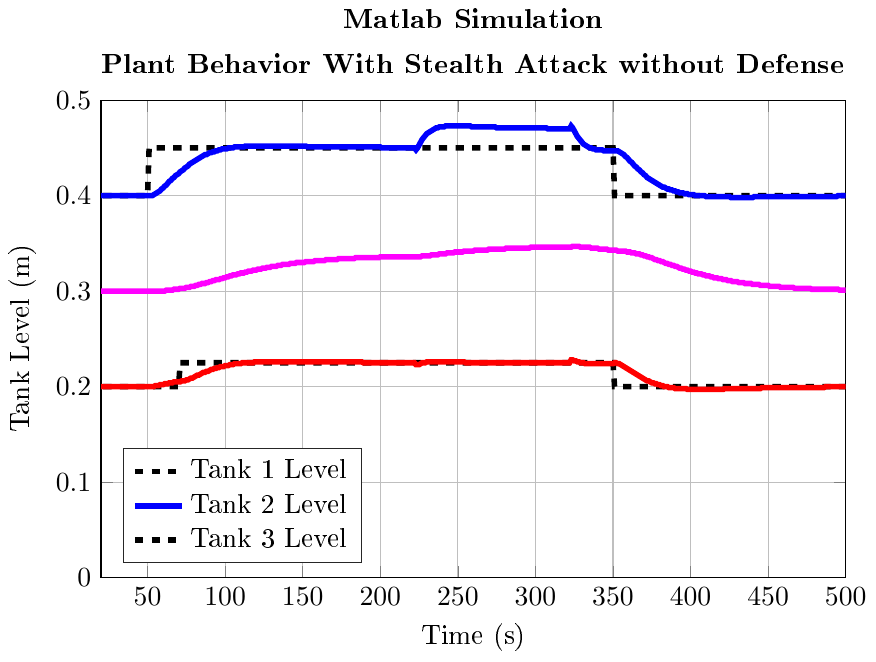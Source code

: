 % This file was created by matlab2tikz.
%
\documentclass[tikz]{standalone}
\usepackage[T1]{fontenc}
\usepackage[utf8]{inputenc}
\usepackage{pgfplots}
\usepackage{grffile}
\pgfplotsset{compat=newest}
\usetikzlibrary{plotmarks}
\usepgfplotslibrary{patchplots}
\usepackage{amsmath}

\begin{document}
\definecolor{mycolor1}{rgb}{1.0,0.0,1.0}%
%
\begin{tikzpicture}

\begin{axis}[%
width=0.78\columnwidth,
height=0.5\columnwidth,
at={(0\columnwidth,0\columnwidth)},
scale only axis,
xmin=20,
xmax=500,
xlabel={Time (s)},
xmajorgrids,
ymin=0,
ymax=0.5,
ylabel={Tank Level (m)},
ymajorgrids,
axis background/.style={fill=white},
title style={font=\bfseries,align=center},
title={Matlab Simulation\\[1ex]Plant Behavior With Stealth Attack without Defense},
legend style={at={(0.03,0.03)},anchor=south west,legend cell align=left,align=left,draw=white!15!black}
]
\addplot [color=black,dashed,line width=2.0pt]
  table[row sep=crcr]{%
0	0.4\\
1	0.4\\
2	0.4\\
3	0.4\\
4	0.4\\
5	0.4\\
6	0.4\\
7	0.4\\
8	0.4\\
9	0.4\\
10	0.4\\
11	0.4\\
12	0.4\\
13	0.4\\
14	0.4\\
15	0.4\\
16	0.4\\
17	0.4\\
18	0.4\\
19	0.4\\
20	0.4\\
21	0.4\\
22	0.4\\
23	0.4\\
24	0.4\\
25	0.4\\
26	0.4\\
27	0.4\\
28	0.4\\
29	0.4\\
30	0.4\\
31	0.4\\
32	0.4\\
33	0.4\\
34	0.4\\
35	0.4\\
36	0.4\\
37	0.4\\
38	0.4\\
39	0.4\\
40	0.4\\
41	0.4\\
42	0.4\\
43	0.4\\
44	0.4\\
45	0.4\\
46	0.4\\
47	0.4\\
48	0.4\\
49	0.4\\
50	0.4\\
51	0.45\\
52	0.45\\
53	0.45\\
54	0.45\\
55	0.45\\
56	0.45\\
57	0.45\\
58	0.45\\
59	0.45\\
60	0.45\\
61	0.45\\
62	0.45\\
63	0.45\\
64	0.45\\
65	0.45\\
66	0.45\\
67	0.45\\
68	0.45\\
69	0.45\\
70	0.45\\
71	0.45\\
72	0.45\\
73	0.45\\
74	0.45\\
75	0.45\\
76	0.45\\
77	0.45\\
78	0.45\\
79	0.45\\
80	0.45\\
81	0.45\\
82	0.45\\
83	0.45\\
84	0.45\\
85	0.45\\
86	0.45\\
87	0.45\\
88	0.45\\
89	0.45\\
90	0.45\\
91	0.45\\
92	0.45\\
93	0.45\\
94	0.45\\
95	0.45\\
96	0.45\\
97	0.45\\
98	0.45\\
99	0.45\\
100	0.45\\
101	0.45\\
102	0.45\\
103	0.45\\
104	0.45\\
105	0.45\\
106	0.45\\
107	0.45\\
108	0.45\\
109	0.45\\
110	0.45\\
111	0.45\\
112	0.45\\
113	0.45\\
114	0.45\\
115	0.45\\
116	0.45\\
117	0.45\\
118	0.45\\
119	0.45\\
120	0.45\\
121	0.45\\
122	0.45\\
123	0.45\\
124	0.45\\
125	0.45\\
126	0.45\\
127	0.45\\
128	0.45\\
129	0.45\\
130	0.45\\
131	0.45\\
132	0.45\\
133	0.45\\
134	0.45\\
135	0.45\\
136	0.45\\
137	0.45\\
138	0.45\\
139	0.45\\
140	0.45\\
141	0.45\\
142	0.45\\
143	0.45\\
144	0.45\\
145	0.45\\
146	0.45\\
147	0.45\\
148	0.45\\
149	0.45\\
150	0.45\\
151	0.45\\
152	0.45\\
153	0.45\\
154	0.45\\
155	0.45\\
156	0.45\\
157	0.45\\
158	0.45\\
159	0.45\\
160	0.45\\
161	0.45\\
162	0.45\\
163	0.45\\
164	0.45\\
165	0.45\\
166	0.45\\
167	0.45\\
168	0.45\\
169	0.45\\
170	0.45\\
171	0.45\\
172	0.45\\
173	0.45\\
174	0.45\\
175	0.45\\
176	0.45\\
177	0.45\\
178	0.45\\
179	0.45\\
180	0.45\\
181	0.45\\
182	0.45\\
183	0.45\\
184	0.45\\
185	0.45\\
186	0.45\\
187	0.45\\
188	0.45\\
189	0.45\\
190	0.45\\
191	0.45\\
192	0.45\\
193	0.45\\
194	0.45\\
195	0.45\\
196	0.45\\
197	0.45\\
198	0.45\\
199	0.45\\
200	0.45\\
201	0.45\\
202	0.45\\
203	0.45\\
204	0.45\\
205	0.45\\
206	0.45\\
207	0.45\\
208	0.45\\
209	0.45\\
210	0.45\\
211	0.45\\
212	0.45\\
213	0.45\\
214	0.45\\
215	0.45\\
216	0.45\\
217	0.45\\
218	0.45\\
219	0.45\\
220	0.45\\
221	0.45\\
222	0.45\\
223	0.45\\
224	0.45\\
225	0.45\\
226	0.45\\
227	0.45\\
228	0.45\\
229	0.45\\
230	0.45\\
231	0.45\\
232	0.45\\
233	0.45\\
234	0.45\\
235	0.45\\
236	0.45\\
237	0.45\\
238	0.45\\
239	0.45\\
240	0.45\\
241	0.45\\
242	0.45\\
243	0.45\\
244	0.45\\
245	0.45\\
246	0.45\\
247	0.45\\
248	0.45\\
249	0.45\\
250	0.45\\
251	0.45\\
252	0.45\\
253	0.45\\
254	0.45\\
255	0.45\\
256	0.45\\
257	0.45\\
258	0.45\\
259	0.45\\
260	0.45\\
261	0.45\\
262	0.45\\
263	0.45\\
264	0.45\\
265	0.45\\
266	0.45\\
267	0.45\\
268	0.45\\
269	0.45\\
270	0.45\\
271	0.45\\
272	0.45\\
273	0.45\\
274	0.45\\
275	0.45\\
276	0.45\\
277	0.45\\
278	0.45\\
279	0.45\\
280	0.45\\
281	0.45\\
282	0.45\\
283	0.45\\
284	0.45\\
285	0.45\\
286	0.45\\
287	0.45\\
288	0.45\\
289	0.45\\
290	0.45\\
291	0.45\\
292	0.45\\
293	0.45\\
294	0.45\\
295	0.45\\
296	0.45\\
297	0.45\\
298	0.45\\
299	0.45\\
300	0.45\\
301	0.45\\
302	0.45\\
303	0.45\\
304	0.45\\
305	0.45\\
306	0.45\\
307	0.45\\
308	0.45\\
309	0.45\\
310	0.45\\
311	0.45\\
312	0.45\\
313	0.45\\
314	0.45\\
315	0.45\\
316	0.45\\
317	0.45\\
318	0.45\\
319	0.45\\
320	0.45\\
321	0.45\\
322	0.45\\
323	0.45\\
324	0.45\\
325	0.45\\
326	0.45\\
327	0.45\\
328	0.45\\
329	0.45\\
330	0.45\\
331	0.45\\
332	0.45\\
333	0.45\\
334	0.45\\
335	0.45\\
336	0.45\\
337	0.45\\
338	0.45\\
339	0.45\\
340	0.45\\
341	0.45\\
342	0.45\\
343	0.45\\
344	0.45\\
345	0.45\\
346	0.45\\
347	0.45\\
348	0.45\\
349	0.45\\
350	0.45\\
351	0.4\\
352	0.4\\
353	0.4\\
354	0.4\\
355	0.4\\
356	0.4\\
357	0.4\\
358	0.4\\
359	0.4\\
360	0.4\\
361	0.4\\
362	0.4\\
363	0.4\\
364	0.4\\
365	0.4\\
366	0.4\\
367	0.4\\
368	0.4\\
369	0.4\\
370	0.4\\
371	0.4\\
372	0.4\\
373	0.4\\
374	0.4\\
375	0.4\\
376	0.4\\
377	0.4\\
378	0.4\\
379	0.4\\
380	0.4\\
381	0.4\\
382	0.4\\
383	0.4\\
384	0.4\\
385	0.4\\
386	0.4\\
387	0.4\\
388	0.4\\
389	0.4\\
390	0.4\\
391	0.4\\
392	0.4\\
393	0.4\\
394	0.4\\
395	0.4\\
396	0.4\\
397	0.4\\
398	0.4\\
399	0.4\\
400	0.4\\
401	0.4\\
402	0.4\\
403	0.4\\
404	0.4\\
405	0.4\\
406	0.4\\
407	0.4\\
408	0.4\\
409	0.4\\
410	0.4\\
411	0.4\\
412	0.4\\
413	0.4\\
414	0.4\\
415	0.4\\
416	0.4\\
417	0.4\\
418	0.4\\
419	0.4\\
420	0.4\\
421	0.4\\
422	0.4\\
423	0.4\\
424	0.4\\
425	0.4\\
426	0.4\\
427	0.4\\
428	0.4\\
429	0.4\\
430	0.4\\
431	0.4\\
432	0.4\\
433	0.4\\
434	0.4\\
435	0.4\\
436	0.4\\
437	0.4\\
438	0.4\\
439	0.4\\
440	0.4\\
441	0.4\\
442	0.4\\
443	0.4\\
444	0.4\\
445	0.4\\
446	0.4\\
447	0.4\\
448	0.4\\
449	0.4\\
450	0.4\\
451	0.4\\
452	0.4\\
453	0.4\\
454	0.4\\
455	0.4\\
456	0.4\\
457	0.4\\
458	0.4\\
459	0.4\\
460	0.4\\
461	0.4\\
462	0.4\\
463	0.4\\
464	0.4\\
465	0.4\\
466	0.4\\
467	0.4\\
468	0.4\\
469	0.4\\
470	0.4\\
471	0.4\\
472	0.4\\
473	0.4\\
474	0.4\\
475	0.4\\
476	0.4\\
477	0.4\\
478	0.4\\
479	0.4\\
480	0.4\\
481	0.4\\
482	0.4\\
483	0.4\\
484	0.4\\
485	0.4\\
486	0.4\\
487	0.4\\
488	0.4\\
489	0.4\\
490	0.4\\
491	0.4\\
492	0.4\\
493	0.4\\
494	0.4\\
495	0.4\\
496	0.4\\
497	0.4\\
498	0.4\\
499	0.4\\
500	0.4\\
};
\addlegendentry{Tank 1 Level};

\addplot [color=blue,solid,line width=2.0pt]
  table[row sep=crcr]{%
0	0.4\\
1	0.4\\
2	0.4\\
3	0.4\\
4	0.4\\
5	0.4\\
6	0.4\\
7	0.4\\
8	0.4\\
9	0.4\\
10	0.4\\
11	0.4\\
12	0.4\\
13	0.4\\
14	0.4\\
15	0.4\\
16	0.4\\
17	0.4\\
18	0.4\\
19	0.4\\
20	0.4\\
21	0.4\\
22	0.4\\
23	0.4\\
24	0.4\\
25	0.4\\
26	0.4\\
27	0.4\\
28	0.4\\
29	0.4\\
30	0.4\\
31	0.4\\
32	0.4\\
33	0.4\\
34	0.4\\
35	0.4\\
36	0.4\\
37	0.4\\
38	0.4\\
39	0.4\\
40	0.4\\
41	0.4\\
42	0.4\\
43	0.4\\
44	0.4\\
45	0.4\\
46	0.4\\
47	0.4\\
48	0.4\\
49	0.4\\
50	0.4\\
51	0.4\\
52	0.4\\
53	0.4\\
54	0.401\\
55	0.402\\
56	0.403\\
57	0.404\\
58	0.405\\
59	0.407\\
60	0.408\\
61	0.41\\
62	0.411\\
63	0.413\\
64	0.415\\
65	0.416\\
66	0.418\\
67	0.419\\
68	0.421\\
69	0.422\\
70	0.423\\
71	0.425\\
72	0.426\\
73	0.427\\
74	0.429\\
75	0.43\\
76	0.431\\
77	0.433\\
78	0.434\\
79	0.435\\
80	0.436\\
81	0.437\\
82	0.438\\
83	0.439\\
84	0.44\\
85	0.441\\
86	0.442\\
87	0.443\\
88	0.443\\
89	0.444\\
90	0.445\\
91	0.445\\
92	0.446\\
93	0.446\\
94	0.447\\
95	0.447\\
96	0.448\\
97	0.448\\
98	0.449\\
99	0.449\\
100	0.449\\
101	0.449\\
102	0.45\\
103	0.45\\
104	0.45\\
105	0.45\\
106	0.451\\
107	0.451\\
108	0.451\\
109	0.451\\
110	0.451\\
111	0.451\\
112	0.451\\
113	0.452\\
114	0.452\\
115	0.452\\
116	0.452\\
117	0.452\\
118	0.452\\
119	0.452\\
120	0.452\\
121	0.452\\
122	0.452\\
123	0.452\\
124	0.452\\
125	0.452\\
126	0.452\\
127	0.452\\
128	0.452\\
129	0.452\\
130	0.452\\
131	0.452\\
132	0.452\\
133	0.452\\
134	0.452\\
135	0.452\\
136	0.452\\
137	0.452\\
138	0.452\\
139	0.452\\
140	0.452\\
141	0.452\\
142	0.452\\
143	0.452\\
144	0.452\\
145	0.452\\
146	0.452\\
147	0.452\\
148	0.452\\
149	0.452\\
150	0.452\\
151	0.452\\
152	0.452\\
153	0.451\\
154	0.451\\
155	0.451\\
156	0.451\\
157	0.451\\
158	0.451\\
159	0.451\\
160	0.451\\
161	0.451\\
162	0.451\\
163	0.451\\
164	0.451\\
165	0.451\\
166	0.451\\
167	0.451\\
168	0.451\\
169	0.451\\
170	0.451\\
171	0.451\\
172	0.451\\
173	0.451\\
174	0.451\\
175	0.451\\
176	0.451\\
177	0.451\\
178	0.451\\
179	0.451\\
180	0.451\\
181	0.451\\
182	0.451\\
183	0.451\\
184	0.451\\
185	0.451\\
186	0.451\\
187	0.451\\
188	0.451\\
189	0.451\\
190	0.451\\
191	0.451\\
192	0.451\\
193	0.451\\
194	0.451\\
195	0.451\\
196	0.451\\
197	0.451\\
198	0.451\\
199	0.451\\
200	0.451\\
201	0.45\\
202	0.45\\
203	0.45\\
204	0.45\\
205	0.45\\
206	0.45\\
207	0.45\\
208	0.45\\
209	0.45\\
210	0.45\\
211	0.45\\
212	0.45\\
213	0.45\\
214	0.45\\
215	0.45\\
216	0.45\\
217	0.45\\
218	0.45\\
219	0.45\\
220	0.45\\
221	0.45\\
222	0.45\\
223	0.448\\
224	0.45\\
225	0.453\\
226	0.456\\
227	0.459\\
228	0.461\\
229	0.463\\
230	0.465\\
231	0.466\\
232	0.467\\
233	0.468\\
234	0.469\\
235	0.47\\
236	0.471\\
237	0.471\\
238	0.472\\
239	0.472\\
240	0.472\\
241	0.472\\
242	0.473\\
243	0.473\\
244	0.473\\
245	0.473\\
246	0.473\\
247	0.473\\
248	0.473\\
249	0.473\\
250	0.473\\
251	0.473\\
252	0.473\\
253	0.473\\
254	0.473\\
255	0.473\\
256	0.473\\
257	0.473\\
258	0.473\\
259	0.472\\
260	0.472\\
261	0.472\\
262	0.472\\
263	0.472\\
264	0.472\\
265	0.472\\
266	0.472\\
267	0.472\\
268	0.472\\
269	0.472\\
270	0.472\\
271	0.472\\
272	0.472\\
273	0.472\\
274	0.472\\
275	0.471\\
276	0.471\\
277	0.471\\
278	0.471\\
279	0.471\\
280	0.471\\
281	0.471\\
282	0.471\\
283	0.471\\
284	0.471\\
285	0.471\\
286	0.471\\
287	0.471\\
288	0.471\\
289	0.471\\
290	0.471\\
291	0.471\\
292	0.471\\
293	0.471\\
294	0.471\\
295	0.471\\
296	0.471\\
297	0.471\\
298	0.471\\
299	0.471\\
300	0.471\\
301	0.471\\
302	0.471\\
303	0.471\\
304	0.471\\
305	0.471\\
306	0.471\\
307	0.471\\
308	0.47\\
309	0.47\\
310	0.47\\
311	0.47\\
312	0.47\\
313	0.47\\
314	0.47\\
315	0.47\\
316	0.47\\
317	0.47\\
318	0.47\\
319	0.47\\
320	0.47\\
321	0.47\\
322	0.47\\
323	0.473\\
324	0.471\\
325	0.468\\
326	0.465\\
327	0.462\\
328	0.46\\
329	0.458\\
330	0.456\\
331	0.454\\
332	0.453\\
333	0.452\\
334	0.451\\
335	0.45\\
336	0.45\\
337	0.449\\
338	0.449\\
339	0.448\\
340	0.448\\
341	0.448\\
342	0.448\\
343	0.448\\
344	0.447\\
345	0.447\\
346	0.447\\
347	0.447\\
348	0.447\\
349	0.447\\
350	0.447\\
351	0.447\\
352	0.447\\
353	0.447\\
354	0.446\\
355	0.445\\
356	0.444\\
357	0.443\\
358	0.441\\
359	0.44\\
360	0.438\\
361	0.436\\
362	0.435\\
363	0.433\\
364	0.431\\
365	0.43\\
366	0.428\\
367	0.427\\
368	0.425\\
369	0.424\\
370	0.422\\
371	0.421\\
372	0.419\\
373	0.418\\
374	0.417\\
375	0.416\\
376	0.415\\
377	0.414\\
378	0.413\\
379	0.412\\
380	0.411\\
381	0.41\\
382	0.409\\
383	0.409\\
384	0.408\\
385	0.407\\
386	0.407\\
387	0.406\\
388	0.406\\
389	0.405\\
390	0.405\\
391	0.404\\
392	0.404\\
393	0.403\\
394	0.403\\
395	0.403\\
396	0.402\\
397	0.402\\
398	0.402\\
399	0.401\\
400	0.401\\
401	0.401\\
402	0.401\\
403	0.4\\
404	0.4\\
405	0.4\\
406	0.4\\
407	0.4\\
408	0.4\\
409	0.4\\
410	0.399\\
411	0.399\\
412	0.399\\
413	0.399\\
414	0.399\\
415	0.399\\
416	0.399\\
417	0.399\\
418	0.399\\
419	0.399\\
420	0.399\\
421	0.399\\
422	0.399\\
423	0.399\\
424	0.399\\
425	0.399\\
426	0.398\\
427	0.398\\
428	0.398\\
429	0.398\\
430	0.398\\
431	0.398\\
432	0.398\\
433	0.398\\
434	0.398\\
435	0.398\\
436	0.398\\
437	0.398\\
438	0.398\\
439	0.398\\
440	0.398\\
441	0.399\\
442	0.399\\
443	0.399\\
444	0.399\\
445	0.399\\
446	0.399\\
447	0.399\\
448	0.399\\
449	0.399\\
450	0.399\\
451	0.399\\
452	0.399\\
453	0.399\\
454	0.399\\
455	0.399\\
456	0.399\\
457	0.399\\
458	0.399\\
459	0.399\\
460	0.399\\
461	0.399\\
462	0.399\\
463	0.399\\
464	0.399\\
465	0.399\\
466	0.399\\
467	0.399\\
468	0.399\\
469	0.399\\
470	0.399\\
471	0.399\\
472	0.399\\
473	0.399\\
474	0.399\\
475	0.399\\
476	0.399\\
477	0.399\\
478	0.399\\
479	0.399\\
480	0.399\\
481	0.399\\
482	0.399\\
483	0.399\\
484	0.399\\
485	0.399\\
486	0.399\\
487	0.399\\
488	0.399\\
489	0.399\\
490	0.399\\
491	0.399\\
492	0.399\\
493	0.399\\
494	0.399\\
495	0.4\\
496	0.4\\
497	0.4\\
498	0.4\\
499	0.4\\
500	0.4\\
};
\addlegendentry{Tank 2 Level};

\addplot [color=black,dashed,line width=2.0pt]
  table[row sep=crcr]{%
0	0.2\\
1	0.2\\
2	0.2\\
3	0.2\\
4	0.2\\
5	0.2\\
6	0.2\\
7	0.2\\
8	0.2\\
9	0.2\\
10	0.2\\
11	0.2\\
12	0.2\\
13	0.2\\
14	0.2\\
15	0.2\\
16	0.2\\
17	0.2\\
18	0.2\\
19	0.2\\
20	0.2\\
21	0.2\\
22	0.2\\
23	0.2\\
24	0.2\\
25	0.2\\
26	0.2\\
27	0.2\\
28	0.2\\
29	0.2\\
30	0.2\\
31	0.2\\
32	0.2\\
33	0.2\\
34	0.2\\
35	0.2\\
36	0.2\\
37	0.2\\
38	0.2\\
39	0.2\\
40	0.2\\
41	0.2\\
42	0.2\\
43	0.2\\
44	0.2\\
45	0.2\\
46	0.2\\
47	0.2\\
48	0.2\\
49	0.2\\
50	0.2\\
51	0.2\\
52	0.2\\
53	0.2\\
54	0.2\\
55	0.2\\
56	0.2\\
57	0.2\\
58	0.2\\
59	0.2\\
60	0.2\\
61	0.2\\
62	0.2\\
63	0.2\\
64	0.2\\
65	0.2\\
66	0.2\\
67	0.2\\
68	0.2\\
69	0.2\\
70	0.2\\
71	0.225\\
72	0.225\\
73	0.225\\
74	0.225\\
75	0.225\\
76	0.225\\
77	0.225\\
78	0.225\\
79	0.225\\
80	0.225\\
81	0.225\\
82	0.225\\
83	0.225\\
84	0.225\\
85	0.225\\
86	0.225\\
87	0.225\\
88	0.225\\
89	0.225\\
90	0.225\\
91	0.225\\
92	0.225\\
93	0.225\\
94	0.225\\
95	0.225\\
96	0.225\\
97	0.225\\
98	0.225\\
99	0.225\\
100	0.225\\
101	0.225\\
102	0.225\\
103	0.225\\
104	0.225\\
105	0.225\\
106	0.225\\
107	0.225\\
108	0.225\\
109	0.225\\
110	0.225\\
111	0.225\\
112	0.225\\
113	0.225\\
114	0.225\\
115	0.225\\
116	0.225\\
117	0.225\\
118	0.225\\
119	0.225\\
120	0.225\\
121	0.225\\
122	0.225\\
123	0.225\\
124	0.225\\
125	0.225\\
126	0.225\\
127	0.225\\
128	0.225\\
129	0.225\\
130	0.225\\
131	0.225\\
132	0.225\\
133	0.225\\
134	0.225\\
135	0.225\\
136	0.225\\
137	0.225\\
138	0.225\\
139	0.225\\
140	0.225\\
141	0.225\\
142	0.225\\
143	0.225\\
144	0.225\\
145	0.225\\
146	0.225\\
147	0.225\\
148	0.225\\
149	0.225\\
150	0.225\\
151	0.225\\
152	0.225\\
153	0.225\\
154	0.225\\
155	0.225\\
156	0.225\\
157	0.225\\
158	0.225\\
159	0.225\\
160	0.225\\
161	0.225\\
162	0.225\\
163	0.225\\
164	0.225\\
165	0.225\\
166	0.225\\
167	0.225\\
168	0.225\\
169	0.225\\
170	0.225\\
171	0.225\\
172	0.225\\
173	0.225\\
174	0.225\\
175	0.225\\
176	0.225\\
177	0.225\\
178	0.225\\
179	0.225\\
180	0.225\\
181	0.225\\
182	0.225\\
183	0.225\\
184	0.225\\
185	0.225\\
186	0.225\\
187	0.225\\
188	0.225\\
189	0.225\\
190	0.225\\
191	0.225\\
192	0.225\\
193	0.225\\
194	0.225\\
195	0.225\\
196	0.225\\
197	0.225\\
198	0.225\\
199	0.225\\
200	0.225\\
201	0.225\\
202	0.225\\
203	0.225\\
204	0.225\\
205	0.225\\
206	0.225\\
207	0.225\\
208	0.225\\
209	0.225\\
210	0.225\\
211	0.225\\
212	0.225\\
213	0.225\\
214	0.225\\
215	0.225\\
216	0.225\\
217	0.225\\
218	0.225\\
219	0.225\\
220	0.225\\
221	0.225\\
222	0.225\\
223	0.225\\
224	0.225\\
225	0.225\\
226	0.225\\
227	0.225\\
228	0.225\\
229	0.225\\
230	0.225\\
231	0.225\\
232	0.225\\
233	0.225\\
234	0.225\\
235	0.225\\
236	0.225\\
237	0.225\\
238	0.225\\
239	0.225\\
240	0.225\\
241	0.225\\
242	0.225\\
243	0.225\\
244	0.225\\
245	0.225\\
246	0.225\\
247	0.225\\
248	0.225\\
249	0.225\\
250	0.225\\
251	0.225\\
252	0.225\\
253	0.225\\
254	0.225\\
255	0.225\\
256	0.225\\
257	0.225\\
258	0.225\\
259	0.225\\
260	0.225\\
261	0.225\\
262	0.225\\
263	0.225\\
264	0.225\\
265	0.225\\
266	0.225\\
267	0.225\\
268	0.225\\
269	0.225\\
270	0.225\\
271	0.225\\
272	0.225\\
273	0.225\\
274	0.225\\
275	0.225\\
276	0.225\\
277	0.225\\
278	0.225\\
279	0.225\\
280	0.225\\
281	0.225\\
282	0.225\\
283	0.225\\
284	0.225\\
285	0.225\\
286	0.225\\
287	0.225\\
288	0.225\\
289	0.225\\
290	0.225\\
291	0.225\\
292	0.225\\
293	0.225\\
294	0.225\\
295	0.225\\
296	0.225\\
297	0.225\\
298	0.225\\
299	0.225\\
300	0.225\\
301	0.225\\
302	0.225\\
303	0.225\\
304	0.225\\
305	0.225\\
306	0.225\\
307	0.225\\
308	0.225\\
309	0.225\\
310	0.225\\
311	0.225\\
312	0.225\\
313	0.225\\
314	0.225\\
315	0.225\\
316	0.225\\
317	0.225\\
318	0.225\\
319	0.225\\
320	0.225\\
321	0.225\\
322	0.225\\
323	0.225\\
324	0.225\\
325	0.225\\
326	0.225\\
327	0.225\\
328	0.225\\
329	0.225\\
330	0.225\\
331	0.225\\
332	0.225\\
333	0.225\\
334	0.225\\
335	0.225\\
336	0.225\\
337	0.225\\
338	0.225\\
339	0.225\\
340	0.225\\
341	0.225\\
342	0.225\\
343	0.225\\
344	0.225\\
345	0.225\\
346	0.225\\
347	0.225\\
348	0.225\\
349	0.225\\
350	0.225\\
351	0.2\\
352	0.2\\
353	0.2\\
354	0.2\\
355	0.2\\
356	0.2\\
357	0.2\\
358	0.2\\
359	0.2\\
360	0.2\\
361	0.2\\
362	0.2\\
363	0.2\\
364	0.2\\
365	0.2\\
366	0.2\\
367	0.2\\
368	0.2\\
369	0.2\\
370	0.2\\
371	0.2\\
372	0.2\\
373	0.2\\
374	0.2\\
375	0.2\\
376	0.2\\
377	0.2\\
378	0.2\\
379	0.2\\
380	0.2\\
381	0.2\\
382	0.2\\
383	0.2\\
384	0.2\\
385	0.2\\
386	0.2\\
387	0.2\\
388	0.2\\
389	0.2\\
390	0.2\\
391	0.2\\
392	0.2\\
393	0.2\\
394	0.2\\
395	0.2\\
396	0.2\\
397	0.2\\
398	0.2\\
399	0.2\\
400	0.2\\
401	0.2\\
402	0.2\\
403	0.2\\
404	0.2\\
405	0.2\\
406	0.2\\
407	0.2\\
408	0.2\\
409	0.2\\
410	0.2\\
411	0.2\\
412	0.2\\
413	0.2\\
414	0.2\\
415	0.2\\
416	0.2\\
417	0.2\\
418	0.2\\
419	0.2\\
420	0.2\\
421	0.2\\
422	0.2\\
423	0.2\\
424	0.2\\
425	0.2\\
426	0.2\\
427	0.2\\
428	0.2\\
429	0.2\\
430	0.2\\
431	0.2\\
432	0.2\\
433	0.2\\
434	0.2\\
435	0.2\\
436	0.2\\
437	0.2\\
438	0.2\\
439	0.2\\
440	0.2\\
441	0.2\\
442	0.2\\
443	0.2\\
444	0.2\\
445	0.2\\
446	0.2\\
447	0.2\\
448	0.2\\
449	0.2\\
450	0.2\\
451	0.2\\
452	0.2\\
453	0.2\\
454	0.2\\
455	0.2\\
456	0.2\\
457	0.2\\
458	0.2\\
459	0.2\\
460	0.2\\
461	0.2\\
462	0.2\\
463	0.2\\
464	0.2\\
465	0.2\\
466	0.2\\
467	0.2\\
468	0.2\\
469	0.2\\
470	0.2\\
471	0.2\\
472	0.2\\
473	0.2\\
474	0.2\\
475	0.2\\
476	0.2\\
477	0.2\\
478	0.2\\
479	0.2\\
480	0.2\\
481	0.2\\
482	0.2\\
483	0.2\\
484	0.2\\
485	0.2\\
486	0.2\\
487	0.2\\
488	0.2\\
489	0.2\\
490	0.2\\
491	0.2\\
492	0.2\\
493	0.2\\
494	0.2\\
495	0.2\\
496	0.2\\
497	0.2\\
498	0.2\\
499	0.2\\
500	0.2\\
};
\addlegendentry{Tank 3 Level};

\addplot [color=red,solid,line width=2.0pt,forget plot]
  table[row sep=crcr]{%
0	0.2\\
1	0.2\\
2	0.2\\
3	0.2\\
4	0.2\\
5	0.2\\
6	0.2\\
7	0.2\\
8	0.2\\
9	0.2\\
10	0.2\\
11	0.2\\
12	0.2\\
13	0.2\\
14	0.2\\
15	0.2\\
16	0.2\\
17	0.2\\
18	0.2\\
19	0.2\\
20	0.2\\
21	0.2\\
22	0.2\\
23	0.2\\
24	0.2\\
25	0.2\\
26	0.2\\
27	0.2\\
28	0.2\\
29	0.2\\
30	0.2\\
31	0.2\\
32	0.2\\
33	0.2\\
34	0.2\\
35	0.2\\
36	0.2\\
37	0.2\\
38	0.2\\
39	0.2\\
40	0.2\\
41	0.2\\
42	0.2\\
43	0.2\\
44	0.2\\
45	0.2\\
46	0.2\\
47	0.2\\
48	0.2\\
49	0.2\\
50	0.2\\
51	0.2\\
52	0.2\\
53	0.2\\
54	0.2\\
55	0.201\\
56	0.201\\
57	0.201\\
58	0.202\\
59	0.202\\
60	0.202\\
61	0.203\\
62	0.203\\
63	0.203\\
64	0.204\\
65	0.204\\
66	0.204\\
67	0.205\\
68	0.205\\
69	0.205\\
70	0.205\\
71	0.205\\
72	0.206\\
73	0.206\\
74	0.206\\
75	0.207\\
76	0.207\\
77	0.208\\
78	0.209\\
79	0.209\\
80	0.21\\
81	0.211\\
82	0.212\\
83	0.212\\
84	0.213\\
85	0.214\\
86	0.215\\
87	0.215\\
88	0.216\\
89	0.216\\
90	0.217\\
91	0.218\\
92	0.218\\
93	0.219\\
94	0.219\\
95	0.22\\
96	0.22\\
97	0.221\\
98	0.221\\
99	0.221\\
100	0.222\\
101	0.222\\
102	0.222\\
103	0.223\\
104	0.223\\
105	0.223\\
106	0.224\\
107	0.224\\
108	0.224\\
109	0.224\\
110	0.224\\
111	0.225\\
112	0.225\\
113	0.225\\
114	0.225\\
115	0.225\\
116	0.225\\
117	0.225\\
118	0.225\\
119	0.226\\
120	0.226\\
121	0.226\\
122	0.226\\
123	0.226\\
124	0.226\\
125	0.226\\
126	0.226\\
127	0.226\\
128	0.226\\
129	0.226\\
130	0.226\\
131	0.226\\
132	0.226\\
133	0.226\\
134	0.226\\
135	0.226\\
136	0.226\\
137	0.226\\
138	0.226\\
139	0.226\\
140	0.226\\
141	0.226\\
142	0.226\\
143	0.226\\
144	0.226\\
145	0.226\\
146	0.226\\
147	0.226\\
148	0.226\\
149	0.226\\
150	0.226\\
151	0.226\\
152	0.226\\
153	0.226\\
154	0.226\\
155	0.226\\
156	0.226\\
157	0.226\\
158	0.226\\
159	0.226\\
160	0.226\\
161	0.226\\
162	0.226\\
163	0.226\\
164	0.226\\
165	0.226\\
166	0.226\\
167	0.226\\
168	0.226\\
169	0.226\\
170	0.226\\
171	0.226\\
172	0.226\\
173	0.226\\
174	0.226\\
175	0.226\\
176	0.226\\
177	0.226\\
178	0.226\\
179	0.226\\
180	0.226\\
181	0.226\\
182	0.226\\
183	0.226\\
184	0.226\\
185	0.226\\
186	0.226\\
187	0.226\\
188	0.226\\
189	0.225\\
190	0.225\\
191	0.225\\
192	0.225\\
193	0.225\\
194	0.225\\
195	0.225\\
196	0.225\\
197	0.225\\
198	0.225\\
199	0.225\\
200	0.225\\
201	0.225\\
202	0.225\\
203	0.225\\
204	0.225\\
205	0.225\\
206	0.225\\
207	0.225\\
208	0.225\\
209	0.225\\
210	0.225\\
211	0.225\\
212	0.225\\
213	0.225\\
214	0.225\\
215	0.225\\
216	0.225\\
217	0.225\\
218	0.225\\
219	0.225\\
220	0.225\\
221	0.225\\
222	0.225\\
223	0.223\\
224	0.223\\
225	0.223\\
226	0.224\\
227	0.225\\
228	0.225\\
229	0.225\\
230	0.226\\
231	0.226\\
232	0.226\\
233	0.226\\
234	0.226\\
235	0.226\\
236	0.226\\
237	0.226\\
238	0.226\\
239	0.226\\
240	0.226\\
241	0.226\\
242	0.226\\
243	0.226\\
244	0.226\\
245	0.226\\
246	0.226\\
247	0.226\\
248	0.226\\
249	0.226\\
250	0.226\\
251	0.226\\
252	0.226\\
253	0.226\\
254	0.226\\
255	0.225\\
256	0.225\\
257	0.225\\
258	0.225\\
259	0.225\\
260	0.225\\
261	0.225\\
262	0.225\\
263	0.225\\
264	0.225\\
265	0.225\\
266	0.225\\
267	0.225\\
268	0.225\\
269	0.225\\
270	0.225\\
271	0.225\\
272	0.225\\
273	0.225\\
274	0.225\\
275	0.225\\
276	0.225\\
277	0.225\\
278	0.225\\
279	0.225\\
280	0.225\\
281	0.225\\
282	0.225\\
283	0.225\\
284	0.225\\
285	0.225\\
286	0.225\\
287	0.225\\
288	0.225\\
289	0.225\\
290	0.225\\
291	0.225\\
292	0.225\\
293	0.225\\
294	0.225\\
295	0.225\\
296	0.225\\
297	0.225\\
298	0.225\\
299	0.225\\
300	0.225\\
301	0.225\\
302	0.225\\
303	0.225\\
304	0.225\\
305	0.225\\
306	0.225\\
307	0.225\\
308	0.225\\
309	0.225\\
310	0.225\\
311	0.225\\
312	0.225\\
313	0.225\\
314	0.225\\
315	0.225\\
316	0.225\\
317	0.225\\
318	0.225\\
319	0.225\\
320	0.225\\
321	0.225\\
322	0.225\\
323	0.228\\
324	0.228\\
325	0.227\\
326	0.227\\
327	0.226\\
328	0.226\\
329	0.225\\
330	0.225\\
331	0.225\\
332	0.224\\
333	0.224\\
334	0.224\\
335	0.224\\
336	0.224\\
337	0.224\\
338	0.224\\
339	0.224\\
340	0.224\\
341	0.224\\
342	0.224\\
343	0.224\\
344	0.224\\
345	0.224\\
346	0.224\\
347	0.224\\
348	0.224\\
349	0.224\\
350	0.224\\
351	0.225\\
352	0.225\\
353	0.224\\
354	0.224\\
355	0.223\\
356	0.222\\
357	0.221\\
358	0.22\\
359	0.219\\
360	0.218\\
361	0.217\\
362	0.216\\
363	0.215\\
364	0.214\\
365	0.213\\
366	0.212\\
367	0.211\\
368	0.21\\
369	0.209\\
370	0.208\\
371	0.207\\
372	0.206\\
373	0.206\\
374	0.205\\
375	0.204\\
376	0.204\\
377	0.203\\
378	0.203\\
379	0.202\\
380	0.202\\
381	0.201\\
382	0.201\\
383	0.2\\
384	0.2\\
385	0.2\\
386	0.199\\
387	0.199\\
388	0.199\\
389	0.199\\
390	0.198\\
391	0.198\\
392	0.198\\
393	0.198\\
394	0.198\\
395	0.198\\
396	0.198\\
397	0.198\\
398	0.197\\
399	0.197\\
400	0.197\\
401	0.197\\
402	0.197\\
403	0.197\\
404	0.197\\
405	0.197\\
406	0.197\\
407	0.197\\
408	0.197\\
409	0.197\\
410	0.197\\
411	0.197\\
412	0.197\\
413	0.197\\
414	0.197\\
415	0.197\\
416	0.197\\
417	0.197\\
418	0.197\\
419	0.197\\
420	0.197\\
421	0.197\\
422	0.198\\
423	0.198\\
424	0.198\\
425	0.198\\
426	0.198\\
427	0.198\\
428	0.198\\
429	0.198\\
430	0.198\\
431	0.198\\
432	0.198\\
433	0.198\\
434	0.198\\
435	0.198\\
436	0.198\\
437	0.198\\
438	0.198\\
439	0.198\\
440	0.198\\
441	0.198\\
442	0.198\\
443	0.198\\
444	0.198\\
445	0.198\\
446	0.199\\
447	0.199\\
448	0.199\\
449	0.199\\
450	0.199\\
451	0.199\\
452	0.199\\
453	0.199\\
454	0.199\\
455	0.199\\
456	0.199\\
457	0.199\\
458	0.199\\
459	0.199\\
460	0.199\\
461	0.199\\
462	0.199\\
463	0.199\\
464	0.199\\
465	0.199\\
466	0.199\\
467	0.199\\
468	0.199\\
469	0.199\\
470	0.199\\
471	0.199\\
472	0.199\\
473	0.199\\
474	0.199\\
475	0.199\\
476	0.199\\
477	0.199\\
478	0.199\\
479	0.199\\
480	0.199\\
481	0.199\\
482	0.199\\
483	0.199\\
484	0.199\\
485	0.199\\
486	0.199\\
487	0.2\\
488	0.2\\
489	0.2\\
490	0.2\\
491	0.2\\
492	0.2\\
493	0.2\\
494	0.2\\
495	0.2\\
496	0.2\\
497	0.2\\
498	0.2\\
499	0.2\\
500	0.2\\
};
\addplot [color=mycolor1,solid,line width=2.0pt,forget plot]
  table[row sep=crcr]{%
0	0.3\\
1	0.3\\
2	0.3\\
3	0.3\\
4	0.3\\
5	0.3\\
6	0.3\\
7	0.3\\
8	0.3\\
9	0.3\\
10	0.3\\
11	0.3\\
12	0.3\\
13	0.3\\
14	0.3\\
15	0.3\\
16	0.3\\
17	0.3\\
18	0.3\\
19	0.3\\
20	0.3\\
21	0.3\\
22	0.3\\
23	0.3\\
24	0.3\\
25	0.3\\
26	0.3\\
27	0.3\\
28	0.3\\
29	0.3\\
30	0.3\\
31	0.3\\
32	0.3\\
33	0.3\\
34	0.3\\
35	0.3\\
36	0.3\\
37	0.3\\
38	0.3\\
39	0.3\\
40	0.3\\
41	0.3\\
42	0.3\\
43	0.3\\
44	0.3\\
45	0.3\\
46	0.3\\
47	0.3\\
48	0.3\\
49	0.3\\
50	0.3\\
51	0.3\\
52	0.3\\
53	0.3\\
54	0.3\\
55	0.3\\
56	0.3\\
57	0.3\\
58	0.3\\
59	0.3\\
60	0.3\\
61	0.3\\
62	0.301\\
63	0.301\\
64	0.301\\
65	0.301\\
66	0.301\\
67	0.302\\
68	0.302\\
69	0.302\\
70	0.302\\
71	0.303\\
72	0.303\\
73	0.303\\
74	0.303\\
75	0.304\\
76	0.304\\
77	0.304\\
78	0.305\\
79	0.305\\
80	0.305\\
81	0.306\\
82	0.306\\
83	0.307\\
84	0.307\\
85	0.308\\
86	0.308\\
87	0.308\\
88	0.309\\
89	0.309\\
90	0.31\\
91	0.31\\
92	0.311\\
93	0.311\\
94	0.312\\
95	0.312\\
96	0.312\\
97	0.313\\
98	0.313\\
99	0.314\\
100	0.314\\
101	0.315\\
102	0.315\\
103	0.316\\
104	0.316\\
105	0.317\\
106	0.317\\
107	0.317\\
108	0.318\\
109	0.318\\
110	0.319\\
111	0.319\\
112	0.319\\
113	0.32\\
114	0.32\\
115	0.321\\
116	0.321\\
117	0.321\\
118	0.322\\
119	0.322\\
120	0.322\\
121	0.323\\
122	0.323\\
123	0.323\\
124	0.324\\
125	0.324\\
126	0.324\\
127	0.325\\
128	0.325\\
129	0.325\\
130	0.326\\
131	0.326\\
132	0.326\\
133	0.326\\
134	0.327\\
135	0.327\\
136	0.327\\
137	0.328\\
138	0.328\\
139	0.328\\
140	0.328\\
141	0.328\\
142	0.329\\
143	0.329\\
144	0.329\\
145	0.329\\
146	0.33\\
147	0.33\\
148	0.33\\
149	0.33\\
150	0.33\\
151	0.33\\
152	0.331\\
153	0.331\\
154	0.331\\
155	0.331\\
156	0.331\\
157	0.331\\
158	0.332\\
159	0.332\\
160	0.332\\
161	0.332\\
162	0.332\\
163	0.332\\
164	0.332\\
165	0.333\\
166	0.333\\
167	0.333\\
168	0.333\\
169	0.333\\
170	0.333\\
171	0.333\\
172	0.333\\
173	0.334\\
174	0.334\\
175	0.334\\
176	0.334\\
177	0.334\\
178	0.334\\
179	0.334\\
180	0.334\\
181	0.334\\
182	0.334\\
183	0.334\\
184	0.335\\
185	0.335\\
186	0.335\\
187	0.335\\
188	0.335\\
189	0.335\\
190	0.335\\
191	0.335\\
192	0.335\\
193	0.335\\
194	0.335\\
195	0.335\\
196	0.335\\
197	0.335\\
198	0.335\\
199	0.335\\
200	0.336\\
201	0.336\\
202	0.336\\
203	0.336\\
204	0.336\\
205	0.336\\
206	0.336\\
207	0.336\\
208	0.336\\
209	0.336\\
210	0.336\\
211	0.336\\
212	0.336\\
213	0.336\\
214	0.336\\
215	0.336\\
216	0.336\\
217	0.336\\
218	0.336\\
219	0.336\\
220	0.336\\
221	0.336\\
222	0.336\\
223	0.336\\
224	0.336\\
225	0.336\\
226	0.336\\
227	0.337\\
228	0.337\\
229	0.337\\
230	0.337\\
231	0.337\\
232	0.337\\
233	0.338\\
234	0.338\\
235	0.338\\
236	0.338\\
237	0.338\\
238	0.339\\
239	0.339\\
240	0.339\\
241	0.339\\
242	0.339\\
243	0.34\\
244	0.34\\
245	0.34\\
246	0.34\\
247	0.34\\
248	0.341\\
249	0.341\\
250	0.341\\
251	0.341\\
252	0.341\\
253	0.341\\
254	0.342\\
255	0.342\\
256	0.342\\
257	0.342\\
258	0.342\\
259	0.342\\
260	0.342\\
261	0.343\\
262	0.343\\
263	0.343\\
264	0.343\\
265	0.343\\
266	0.343\\
267	0.343\\
268	0.343\\
269	0.343\\
270	0.344\\
271	0.344\\
272	0.344\\
273	0.344\\
274	0.344\\
275	0.344\\
276	0.344\\
277	0.344\\
278	0.344\\
279	0.344\\
280	0.344\\
281	0.345\\
282	0.345\\
283	0.345\\
284	0.345\\
285	0.345\\
286	0.345\\
287	0.345\\
288	0.345\\
289	0.345\\
290	0.345\\
291	0.345\\
292	0.345\\
293	0.345\\
294	0.345\\
295	0.345\\
296	0.345\\
297	0.346\\
298	0.346\\
299	0.346\\
300	0.346\\
301	0.346\\
302	0.346\\
303	0.346\\
304	0.346\\
305	0.346\\
306	0.346\\
307	0.346\\
308	0.346\\
309	0.346\\
310	0.346\\
311	0.346\\
312	0.346\\
313	0.346\\
314	0.346\\
315	0.346\\
316	0.346\\
317	0.346\\
318	0.346\\
319	0.346\\
320	0.346\\
321	0.346\\
322	0.346\\
323	0.346\\
324	0.347\\
325	0.347\\
326	0.347\\
327	0.347\\
328	0.347\\
329	0.346\\
330	0.346\\
331	0.346\\
332	0.346\\
333	0.346\\
334	0.346\\
335	0.346\\
336	0.345\\
337	0.345\\
338	0.345\\
339	0.345\\
340	0.345\\
341	0.344\\
342	0.344\\
343	0.344\\
344	0.344\\
345	0.344\\
346	0.344\\
347	0.343\\
348	0.343\\
349	0.343\\
350	0.343\\
351	0.343\\
352	0.343\\
353	0.342\\
354	0.342\\
355	0.342\\
356	0.342\\
357	0.342\\
358	0.342\\
359	0.341\\
360	0.341\\
361	0.341\\
362	0.34\\
363	0.34\\
364	0.34\\
365	0.339\\
366	0.339\\
367	0.339\\
368	0.338\\
369	0.338\\
370	0.337\\
371	0.337\\
372	0.336\\
373	0.336\\
374	0.335\\
375	0.335\\
376	0.334\\
377	0.333\\
378	0.333\\
379	0.332\\
380	0.332\\
381	0.331\\
382	0.331\\
383	0.33\\
384	0.329\\
385	0.329\\
386	0.328\\
387	0.328\\
388	0.327\\
389	0.327\\
390	0.326\\
391	0.326\\
392	0.325\\
393	0.324\\
394	0.324\\
395	0.323\\
396	0.323\\
397	0.322\\
398	0.322\\
399	0.321\\
400	0.321\\
401	0.32\\
402	0.32\\
403	0.319\\
404	0.319\\
405	0.318\\
406	0.318\\
407	0.318\\
408	0.317\\
409	0.317\\
410	0.316\\
411	0.316\\
412	0.316\\
413	0.315\\
414	0.315\\
415	0.314\\
416	0.314\\
417	0.314\\
418	0.313\\
419	0.313\\
420	0.313\\
421	0.312\\
422	0.312\\
423	0.312\\
424	0.311\\
425	0.311\\
426	0.311\\
427	0.31\\
428	0.31\\
429	0.31\\
430	0.31\\
431	0.309\\
432	0.309\\
433	0.309\\
434	0.309\\
435	0.308\\
436	0.308\\
437	0.308\\
438	0.308\\
439	0.308\\
440	0.307\\
441	0.307\\
442	0.307\\
443	0.307\\
444	0.307\\
445	0.306\\
446	0.306\\
447	0.306\\
448	0.306\\
449	0.306\\
450	0.306\\
451	0.305\\
452	0.305\\
453	0.305\\
454	0.305\\
455	0.305\\
456	0.305\\
457	0.305\\
458	0.304\\
459	0.304\\
460	0.304\\
461	0.304\\
462	0.304\\
463	0.304\\
464	0.304\\
465	0.304\\
466	0.304\\
467	0.303\\
468	0.303\\
469	0.303\\
470	0.303\\
471	0.303\\
472	0.303\\
473	0.303\\
474	0.303\\
475	0.303\\
476	0.303\\
477	0.303\\
478	0.302\\
479	0.302\\
480	0.302\\
481	0.302\\
482	0.302\\
483	0.302\\
484	0.302\\
485	0.302\\
486	0.302\\
487	0.302\\
488	0.302\\
489	0.302\\
490	0.302\\
491	0.302\\
492	0.302\\
493	0.302\\
494	0.302\\
495	0.302\\
496	0.301\\
497	0.301\\
498	0.301\\
499	0.301\\
500	0.301\\
};
\end{axis}
\end{tikzpicture}%
\end{document}